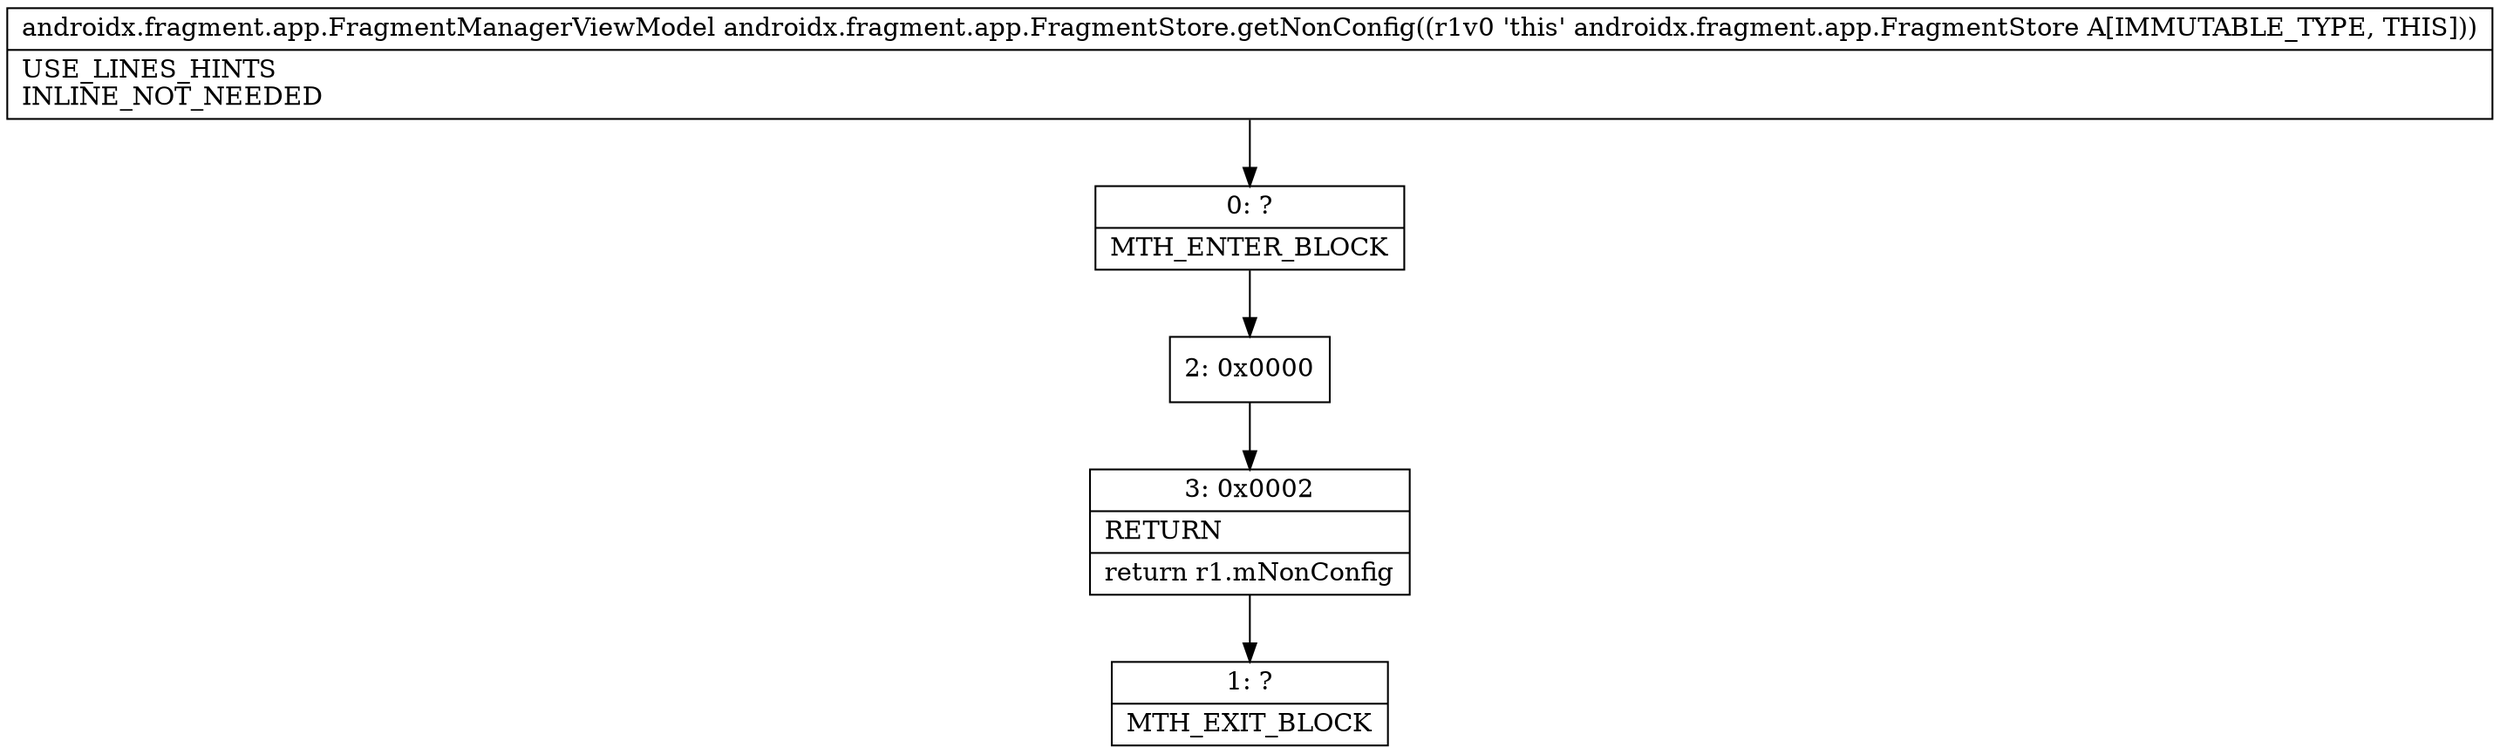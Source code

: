 digraph "CFG forandroidx.fragment.app.FragmentStore.getNonConfig()Landroidx\/fragment\/app\/FragmentManagerViewModel;" {
Node_0 [shape=record,label="{0\:\ ?|MTH_ENTER_BLOCK\l}"];
Node_2 [shape=record,label="{2\:\ 0x0000}"];
Node_3 [shape=record,label="{3\:\ 0x0002|RETURN\l|return r1.mNonConfig\l}"];
Node_1 [shape=record,label="{1\:\ ?|MTH_EXIT_BLOCK\l}"];
MethodNode[shape=record,label="{androidx.fragment.app.FragmentManagerViewModel androidx.fragment.app.FragmentStore.getNonConfig((r1v0 'this' androidx.fragment.app.FragmentStore A[IMMUTABLE_TYPE, THIS]))  | USE_LINES_HINTS\lINLINE_NOT_NEEDED\l}"];
MethodNode -> Node_0;Node_0 -> Node_2;
Node_2 -> Node_3;
Node_3 -> Node_1;
}

